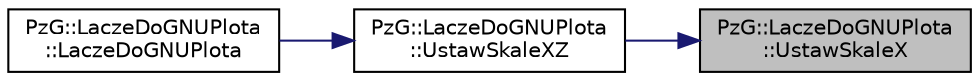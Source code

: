 digraph "PzG::LaczeDoGNUPlota::UstawSkaleX"
{
 // LATEX_PDF_SIZE
  edge [fontname="Helvetica",fontsize="10",labelfontname="Helvetica",labelfontsize="10"];
  node [fontname="Helvetica",fontsize="10",shape=record];
  rankdir="RL";
  Node1 [label="PzG::LaczeDoGNUPlota\l::UstawSkaleX",height=0.2,width=0.4,color="black", fillcolor="grey75", style="filled", fontcolor="black",tooltip="Zadaje skalę wzdłuż osi OZ."];
  Node1 -> Node2 [dir="back",color="midnightblue",fontsize="10",style="solid",fontname="Helvetica"];
  Node2 [label="PzG::LaczeDoGNUPlota\l::UstawSkaleXZ",height=0.2,width=0.4,color="black", fillcolor="white", style="filled",URL="$class_pz_g_1_1_lacze_do_g_n_u_plota.html#a4308151b54e105d302803146a3238699",tooltip="Zadaje skalę wzdłuż osi OX i OZ."];
  Node2 -> Node3 [dir="back",color="midnightblue",fontsize="10",style="solid",fontname="Helvetica"];
  Node3 [label="PzG::LaczeDoGNUPlota\l::LaczeDoGNUPlota",height=0.2,width=0.4,color="black", fillcolor="white", style="filled",URL="$class_pz_g_1_1_lacze_do_g_n_u_plota.html#a5845189b5ab8c3634acf57024e5deeaf",tooltip=" "];
}

